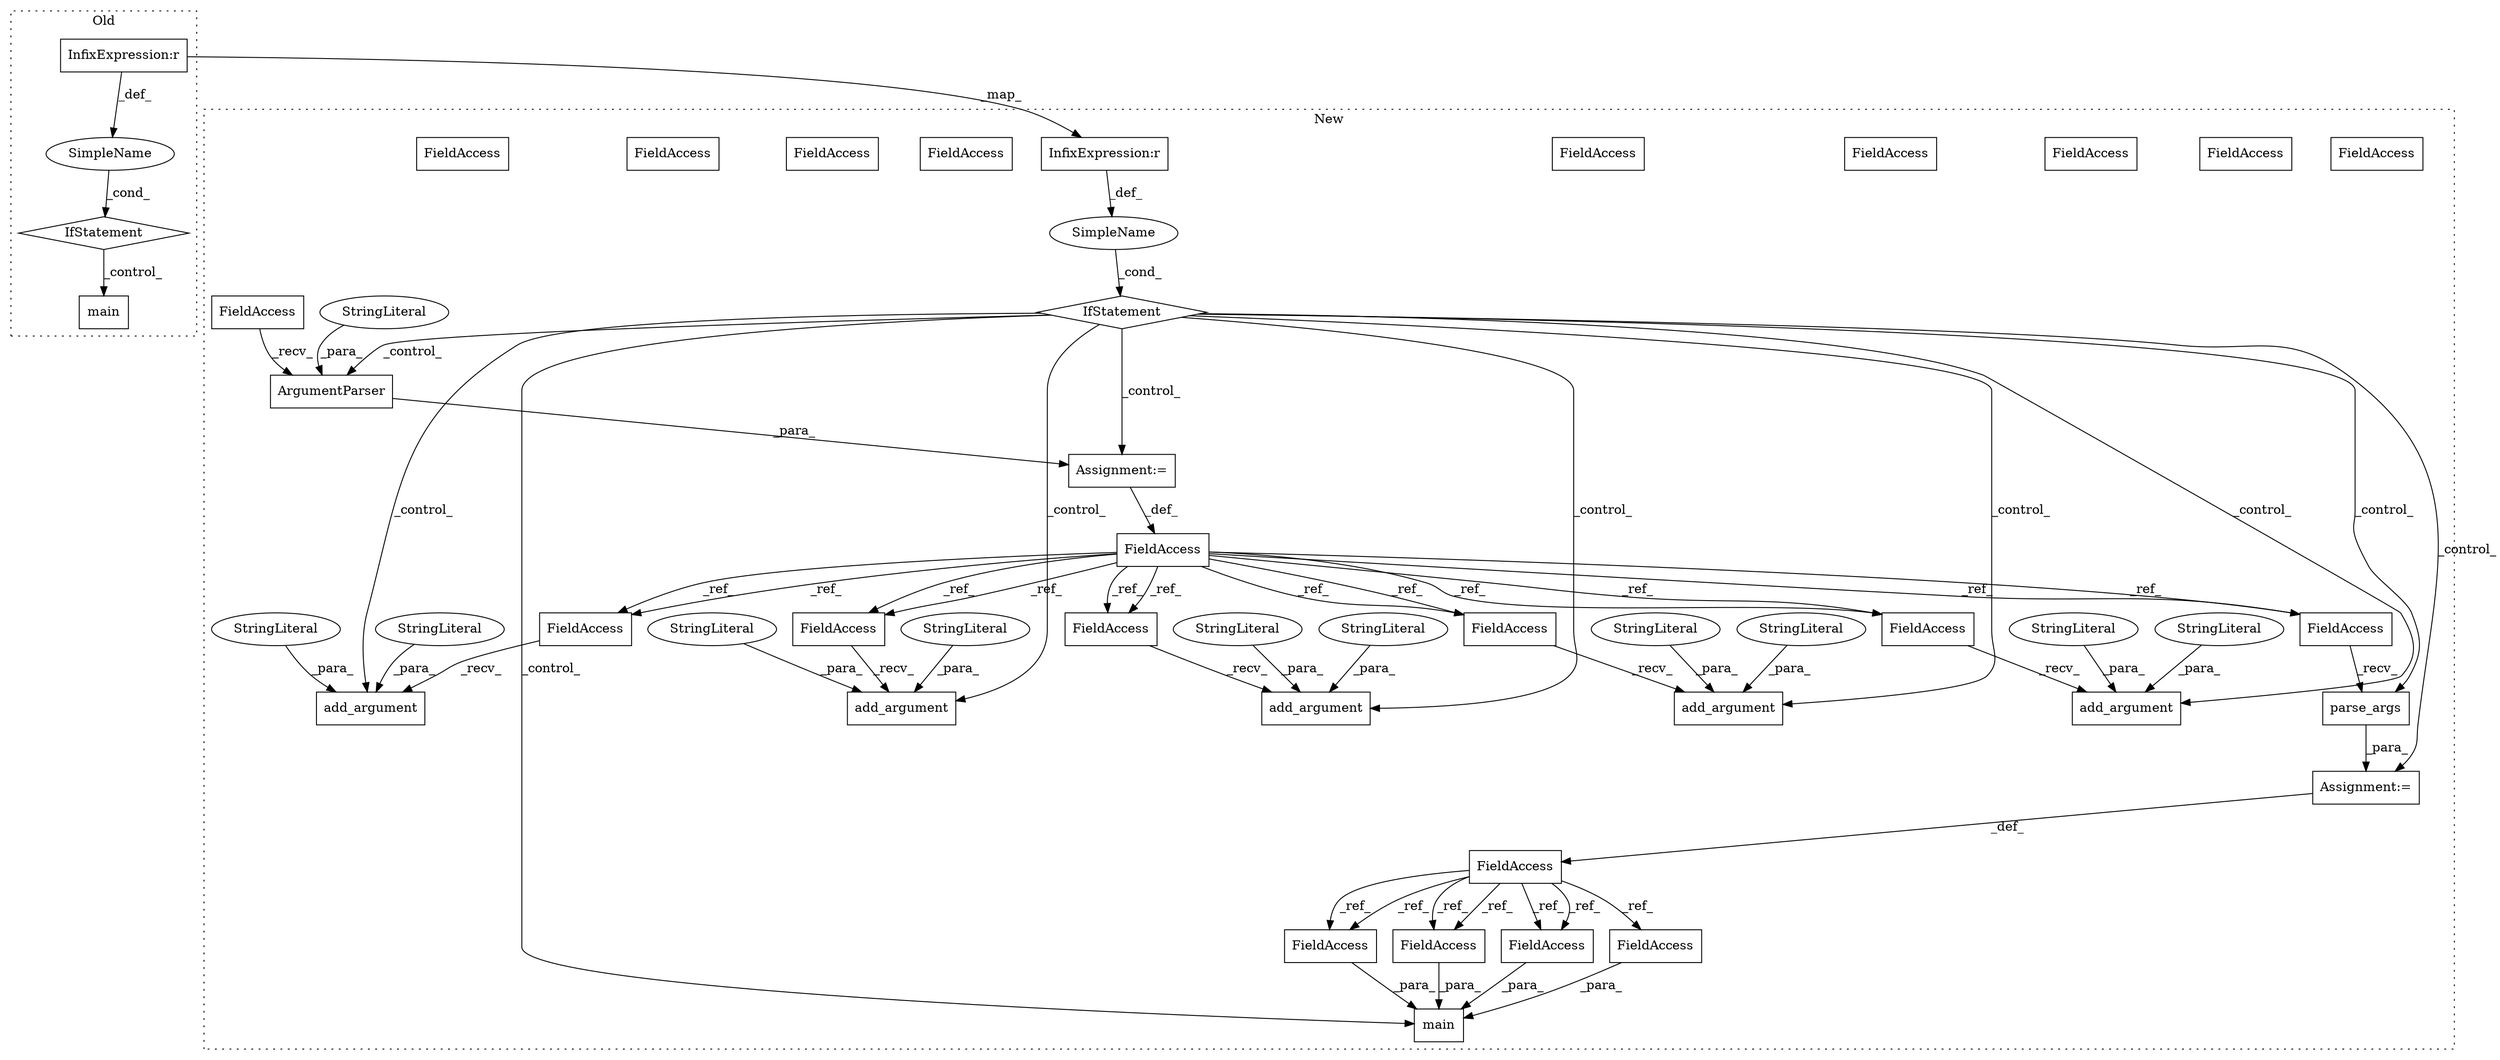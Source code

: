 digraph G {
subgraph cluster0 {
1 [label="main" a="32" s="1768" l="6" shape="box"];
23 [label="InfixExpression:r" a="27" s="1744" l="4" shape="box"];
30 [label="SimpleName" a="42" s="" l="" shape="ellipse"];
31 [label="IfStatement" a="25" s="1732,1758" l="4,2" shape="diamond"];
label = "Old";
style="dotted";
}
subgraph cluster1 {
2 [label="add_argument" a="32" s="1922,1968" l="13,1" shape="box"];
3 [label="FieldAccess" a="22" s="1915" l="6" shape="box"];
4 [label="FieldAccess" a="22" s="1465" l="6" shape="box"];
5 [label="StringLiteral" a="45" s="1949" l="19" shape="ellipse"];
6 [label="StringLiteral" a="45" s="1935" l="13" shape="ellipse"];
7 [label="ArgumentParser" a="32" s="1481,1591" l="15,1" shape="box"];
8 [label="FieldAccess" a="22" s="1793" l="6" shape="box"];
9 [label="Assignment:=" a="7" s="1471" l="1" shape="box"];
10 [label="FieldAccess" a="22" s="1977" l="4" shape="box"];
11 [label="FieldAccess" a="22" s="2218" l="4" shape="box"];
12 [label="Assignment:=" a="7" s="1981" l="1" shape="box"];
13 [label="FieldAccess" a="22" s="1666" l="6" shape="box"];
14 [label="add_argument" a="32" s="1800,1840" l="13,1" shape="box"];
15 [label="StringLiteral" a="45" s="1820" l="20" shape="ellipse"];
16 [label="StringLiteral" a="45" s="1813" l="6" shape="ellipse"];
17 [label="FieldAccess" a="22" s="2133" l="4" shape="box"];
18 [label="main" a="32" s="2128,2253" l="5,1" shape="box"];
19 [label="FieldAccess" a="22" s="1472" l="8" shape="box"];
20 [label="StringLiteral" a="45" s="1496" l="95" shape="ellipse"];
21 [label="add_argument" a="32" s="1746,1784" l="13,1" shape="box"];
22 [label="InfixExpression:r" a="27" s="1441" l="4" shape="box"];
24 [label="add_argument" a="32" s="1856,1906" l="13,1" shape="box"];
25 [label="FieldAccess" a="22" s="2150" l="4" shape="box"];
26 [label="FieldAccess" a="22" s="1982" l="6" shape="box"];
27 [label="add_argument" a="32" s="1673,1730" l="13,1" shape="box"];
28 [label="FieldAccess" a="22" s="1739" l="6" shape="box"];
29 [label="FieldAccess" a="22" s="1849" l="6" shape="box"];
32 [label="IfStatement" a="25" s="1429,1455" l="4,2" shape="diamond"];
33 [label="SimpleName" a="42" s="" l="" shape="ellipse"];
34 [label="StringLiteral" a="45" s="1759" l="6" shape="ellipse"];
35 [label="StringLiteral" a="45" s="1699" l="31" shape="ellipse"];
36 [label="StringLiteral" a="45" s="1686" l="12" shape="ellipse"];
37 [label="parse_args" a="32" s="1989" l="12" shape="box"];
38 [label="StringLiteral" a="45" s="1885" l="21" shape="ellipse"];
39 [label="StringLiteral" a="45" s="1869" l="15" shape="ellipse"];
40 [label="StringLiteral" a="45" s="1766" l="18" shape="ellipse"];
41 [label="FieldAccess" a="22" s="1849" l="6" shape="box"];
42 [label="FieldAccess" a="22" s="1666" l="6" shape="box"];
43 [label="FieldAccess" a="22" s="1915" l="6" shape="box"];
44 [label="FieldAccess" a="22" s="1982" l="6" shape="box"];
45 [label="FieldAccess" a="22" s="1793" l="6" shape="box"];
46 [label="FieldAccess" a="22" s="1739" l="6" shape="box"];
47 [label="FieldAccess" a="22" s="2218" l="4" shape="box"];
48 [label="FieldAccess" a="22" s="2237" l="4" shape="box"];
49 [label="FieldAccess" a="22" s="2133" l="4" shape="box"];
50 [label="FieldAccess" a="22" s="2150" l="4" shape="box"];
label = "New";
style="dotted";
}
4 -> 44 [label="_ref_"];
4 -> 45 [label="_ref_"];
4 -> 42 [label="_ref_"];
4 -> 45 [label="_ref_"];
4 -> 44 [label="_ref_"];
4 -> 43 [label="_ref_"];
4 -> 43 [label="_ref_"];
4 -> 41 [label="_ref_"];
4 -> 46 [label="_ref_"];
4 -> 41 [label="_ref_"];
4 -> 46 [label="_ref_"];
4 -> 42 [label="_ref_"];
5 -> 2 [label="_para_"];
6 -> 2 [label="_para_"];
7 -> 9 [label="_para_"];
9 -> 4 [label="_def_"];
10 -> 49 [label="_ref_"];
10 -> 49 [label="_ref_"];
10 -> 48 [label="_ref_"];
10 -> 50 [label="_ref_"];
10 -> 50 [label="_ref_"];
10 -> 47 [label="_ref_"];
10 -> 47 [label="_ref_"];
12 -> 10 [label="_def_"];
15 -> 14 [label="_para_"];
16 -> 14 [label="_para_"];
19 -> 7 [label="_recv_"];
20 -> 7 [label="_para_"];
22 -> 33 [label="_def_"];
23 -> 22 [label="_map_"];
23 -> 30 [label="_def_"];
30 -> 31 [label="_cond_"];
31 -> 1 [label="_control_"];
32 -> 27 [label="_control_"];
32 -> 7 [label="_control_"];
32 -> 9 [label="_control_"];
32 -> 2 [label="_control_"];
32 -> 37 [label="_control_"];
32 -> 14 [label="_control_"];
32 -> 21 [label="_control_"];
32 -> 24 [label="_control_"];
32 -> 18 [label="_control_"];
32 -> 12 [label="_control_"];
33 -> 32 [label="_cond_"];
34 -> 21 [label="_para_"];
35 -> 27 [label="_para_"];
36 -> 27 [label="_para_"];
37 -> 12 [label="_para_"];
38 -> 24 [label="_para_"];
39 -> 24 [label="_para_"];
40 -> 21 [label="_para_"];
41 -> 24 [label="_recv_"];
42 -> 27 [label="_recv_"];
43 -> 2 [label="_recv_"];
44 -> 37 [label="_recv_"];
45 -> 14 [label="_recv_"];
46 -> 21 [label="_recv_"];
47 -> 18 [label="_para_"];
48 -> 18 [label="_para_"];
49 -> 18 [label="_para_"];
50 -> 18 [label="_para_"];
}